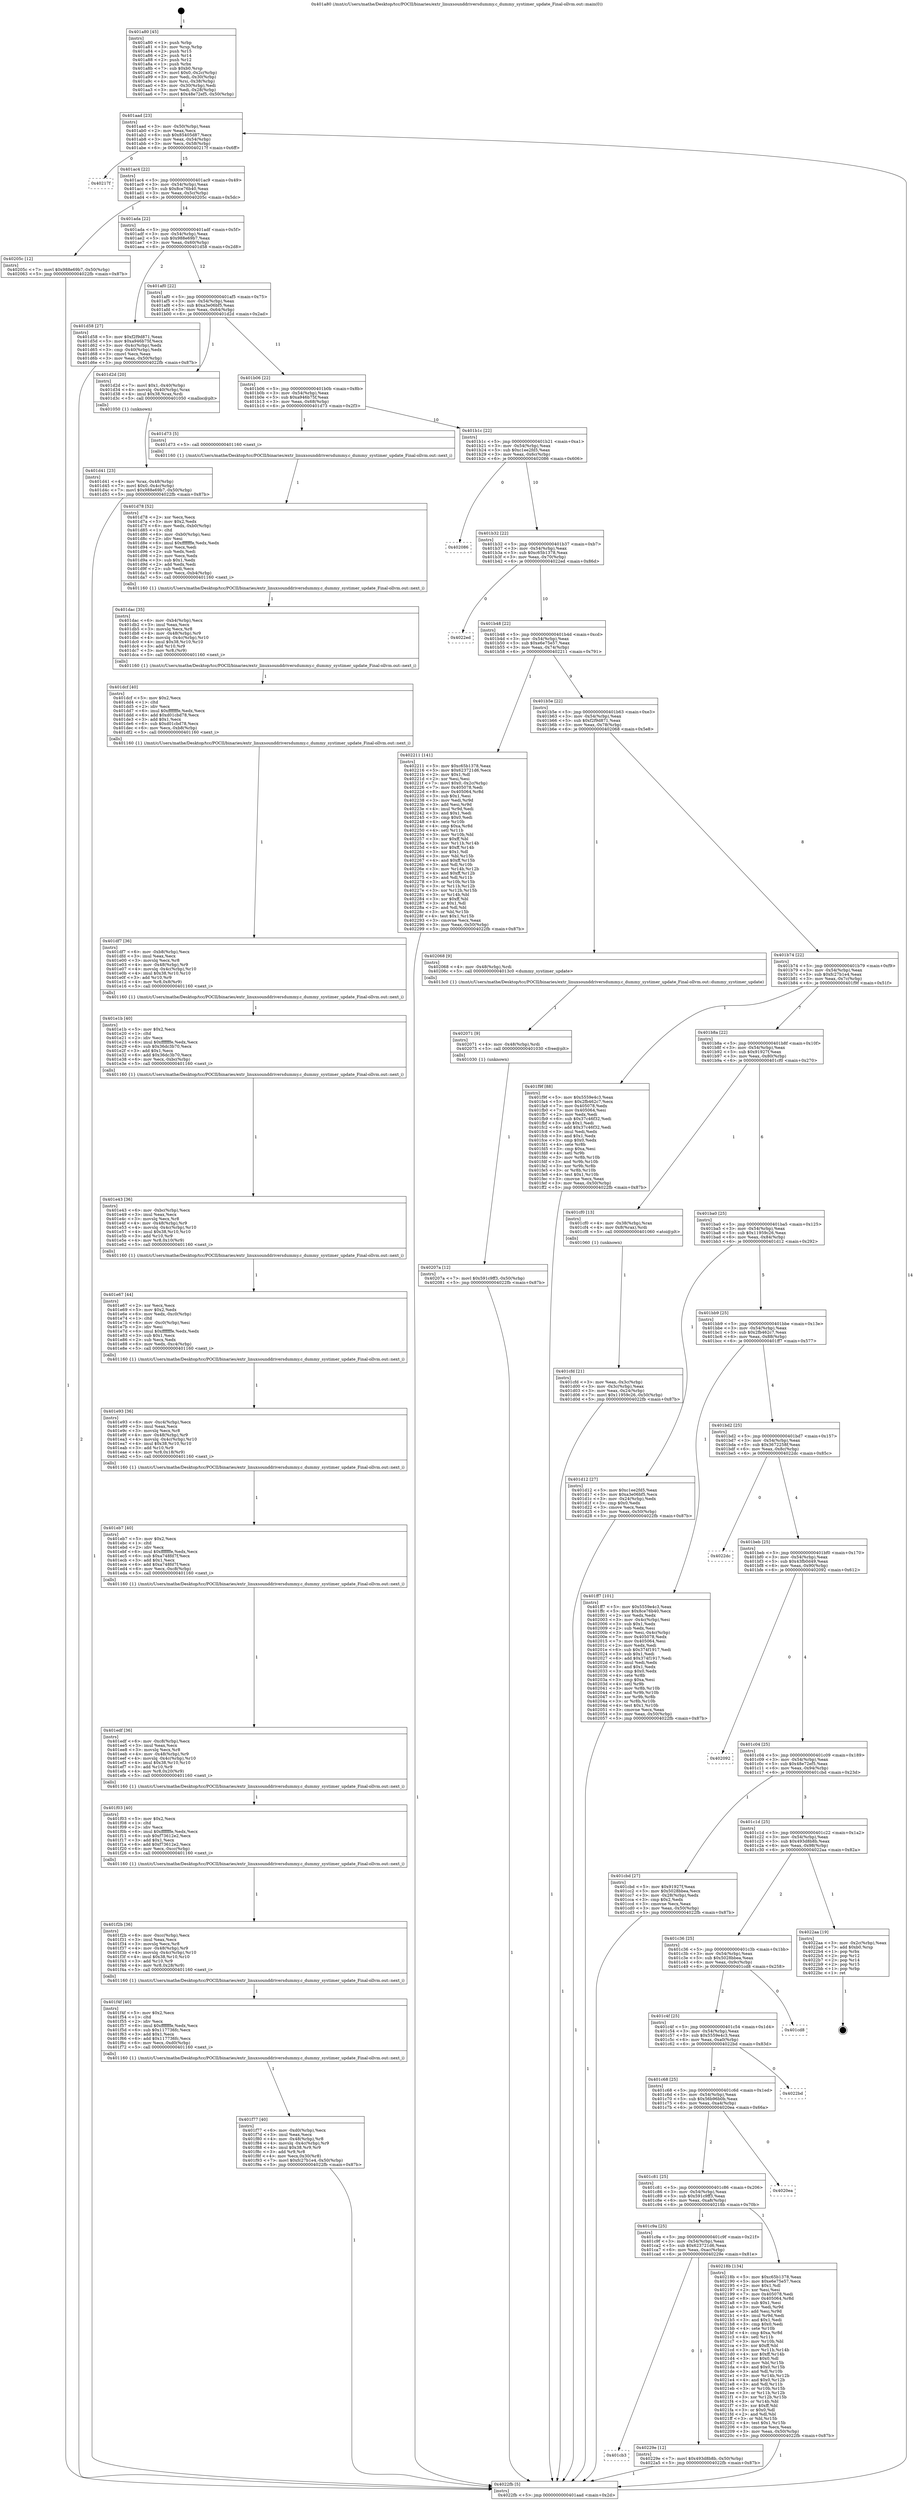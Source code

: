 digraph "0x401a80" {
  label = "0x401a80 (/mnt/c/Users/mathe/Desktop/tcc/POCII/binaries/extr_linuxsounddriversdummy.c_dummy_systimer_update_Final-ollvm.out::main(0))"
  labelloc = "t"
  node[shape=record]

  Entry [label="",width=0.3,height=0.3,shape=circle,fillcolor=black,style=filled]
  "0x401aad" [label="{
     0x401aad [23]\l
     | [instrs]\l
     &nbsp;&nbsp;0x401aad \<+3\>: mov -0x50(%rbp),%eax\l
     &nbsp;&nbsp;0x401ab0 \<+2\>: mov %eax,%ecx\l
     &nbsp;&nbsp;0x401ab2 \<+6\>: sub $0x85405d87,%ecx\l
     &nbsp;&nbsp;0x401ab8 \<+3\>: mov %eax,-0x54(%rbp)\l
     &nbsp;&nbsp;0x401abb \<+3\>: mov %ecx,-0x58(%rbp)\l
     &nbsp;&nbsp;0x401abe \<+6\>: je 000000000040217f \<main+0x6ff\>\l
  }"]
  "0x40217f" [label="{
     0x40217f\l
  }", style=dashed]
  "0x401ac4" [label="{
     0x401ac4 [22]\l
     | [instrs]\l
     &nbsp;&nbsp;0x401ac4 \<+5\>: jmp 0000000000401ac9 \<main+0x49\>\l
     &nbsp;&nbsp;0x401ac9 \<+3\>: mov -0x54(%rbp),%eax\l
     &nbsp;&nbsp;0x401acc \<+5\>: sub $0x8ce76b40,%eax\l
     &nbsp;&nbsp;0x401ad1 \<+3\>: mov %eax,-0x5c(%rbp)\l
     &nbsp;&nbsp;0x401ad4 \<+6\>: je 000000000040205c \<main+0x5dc\>\l
  }"]
  Exit [label="",width=0.3,height=0.3,shape=circle,fillcolor=black,style=filled,peripheries=2]
  "0x40205c" [label="{
     0x40205c [12]\l
     | [instrs]\l
     &nbsp;&nbsp;0x40205c \<+7\>: movl $0x988e69b7,-0x50(%rbp)\l
     &nbsp;&nbsp;0x402063 \<+5\>: jmp 00000000004022fb \<main+0x87b\>\l
  }"]
  "0x401ada" [label="{
     0x401ada [22]\l
     | [instrs]\l
     &nbsp;&nbsp;0x401ada \<+5\>: jmp 0000000000401adf \<main+0x5f\>\l
     &nbsp;&nbsp;0x401adf \<+3\>: mov -0x54(%rbp),%eax\l
     &nbsp;&nbsp;0x401ae2 \<+5\>: sub $0x988e69b7,%eax\l
     &nbsp;&nbsp;0x401ae7 \<+3\>: mov %eax,-0x60(%rbp)\l
     &nbsp;&nbsp;0x401aea \<+6\>: je 0000000000401d58 \<main+0x2d8\>\l
  }"]
  "0x401cb3" [label="{
     0x401cb3\l
  }", style=dashed]
  "0x401d58" [label="{
     0x401d58 [27]\l
     | [instrs]\l
     &nbsp;&nbsp;0x401d58 \<+5\>: mov $0xf2f9d871,%eax\l
     &nbsp;&nbsp;0x401d5d \<+5\>: mov $0xa946b75f,%ecx\l
     &nbsp;&nbsp;0x401d62 \<+3\>: mov -0x4c(%rbp),%edx\l
     &nbsp;&nbsp;0x401d65 \<+3\>: cmp -0x40(%rbp),%edx\l
     &nbsp;&nbsp;0x401d68 \<+3\>: cmovl %ecx,%eax\l
     &nbsp;&nbsp;0x401d6b \<+3\>: mov %eax,-0x50(%rbp)\l
     &nbsp;&nbsp;0x401d6e \<+5\>: jmp 00000000004022fb \<main+0x87b\>\l
  }"]
  "0x401af0" [label="{
     0x401af0 [22]\l
     | [instrs]\l
     &nbsp;&nbsp;0x401af0 \<+5\>: jmp 0000000000401af5 \<main+0x75\>\l
     &nbsp;&nbsp;0x401af5 \<+3\>: mov -0x54(%rbp),%eax\l
     &nbsp;&nbsp;0x401af8 \<+5\>: sub $0xa3e06bf5,%eax\l
     &nbsp;&nbsp;0x401afd \<+3\>: mov %eax,-0x64(%rbp)\l
     &nbsp;&nbsp;0x401b00 \<+6\>: je 0000000000401d2d \<main+0x2ad\>\l
  }"]
  "0x40229e" [label="{
     0x40229e [12]\l
     | [instrs]\l
     &nbsp;&nbsp;0x40229e \<+7\>: movl $0x493d8b8b,-0x50(%rbp)\l
     &nbsp;&nbsp;0x4022a5 \<+5\>: jmp 00000000004022fb \<main+0x87b\>\l
  }"]
  "0x401d2d" [label="{
     0x401d2d [20]\l
     | [instrs]\l
     &nbsp;&nbsp;0x401d2d \<+7\>: movl $0x1,-0x40(%rbp)\l
     &nbsp;&nbsp;0x401d34 \<+4\>: movslq -0x40(%rbp),%rax\l
     &nbsp;&nbsp;0x401d38 \<+4\>: imul $0x38,%rax,%rdi\l
     &nbsp;&nbsp;0x401d3c \<+5\>: call 0000000000401050 \<malloc@plt\>\l
     | [calls]\l
     &nbsp;&nbsp;0x401050 \{1\} (unknown)\l
  }"]
  "0x401b06" [label="{
     0x401b06 [22]\l
     | [instrs]\l
     &nbsp;&nbsp;0x401b06 \<+5\>: jmp 0000000000401b0b \<main+0x8b\>\l
     &nbsp;&nbsp;0x401b0b \<+3\>: mov -0x54(%rbp),%eax\l
     &nbsp;&nbsp;0x401b0e \<+5\>: sub $0xa946b75f,%eax\l
     &nbsp;&nbsp;0x401b13 \<+3\>: mov %eax,-0x68(%rbp)\l
     &nbsp;&nbsp;0x401b16 \<+6\>: je 0000000000401d73 \<main+0x2f3\>\l
  }"]
  "0x401c9a" [label="{
     0x401c9a [25]\l
     | [instrs]\l
     &nbsp;&nbsp;0x401c9a \<+5\>: jmp 0000000000401c9f \<main+0x21f\>\l
     &nbsp;&nbsp;0x401c9f \<+3\>: mov -0x54(%rbp),%eax\l
     &nbsp;&nbsp;0x401ca2 \<+5\>: sub $0x623721d6,%eax\l
     &nbsp;&nbsp;0x401ca7 \<+6\>: mov %eax,-0xac(%rbp)\l
     &nbsp;&nbsp;0x401cad \<+6\>: je 000000000040229e \<main+0x81e\>\l
  }"]
  "0x401d73" [label="{
     0x401d73 [5]\l
     | [instrs]\l
     &nbsp;&nbsp;0x401d73 \<+5\>: call 0000000000401160 \<next_i\>\l
     | [calls]\l
     &nbsp;&nbsp;0x401160 \{1\} (/mnt/c/Users/mathe/Desktop/tcc/POCII/binaries/extr_linuxsounddriversdummy.c_dummy_systimer_update_Final-ollvm.out::next_i)\l
  }"]
  "0x401b1c" [label="{
     0x401b1c [22]\l
     | [instrs]\l
     &nbsp;&nbsp;0x401b1c \<+5\>: jmp 0000000000401b21 \<main+0xa1\>\l
     &nbsp;&nbsp;0x401b21 \<+3\>: mov -0x54(%rbp),%eax\l
     &nbsp;&nbsp;0x401b24 \<+5\>: sub $0xc1ee2fd5,%eax\l
     &nbsp;&nbsp;0x401b29 \<+3\>: mov %eax,-0x6c(%rbp)\l
     &nbsp;&nbsp;0x401b2c \<+6\>: je 0000000000402086 \<main+0x606\>\l
  }"]
  "0x40218b" [label="{
     0x40218b [134]\l
     | [instrs]\l
     &nbsp;&nbsp;0x40218b \<+5\>: mov $0xc65b1378,%eax\l
     &nbsp;&nbsp;0x402190 \<+5\>: mov $0xe6e75e57,%ecx\l
     &nbsp;&nbsp;0x402195 \<+2\>: mov $0x1,%dl\l
     &nbsp;&nbsp;0x402197 \<+2\>: xor %esi,%esi\l
     &nbsp;&nbsp;0x402199 \<+7\>: mov 0x405078,%edi\l
     &nbsp;&nbsp;0x4021a0 \<+8\>: mov 0x405064,%r8d\l
     &nbsp;&nbsp;0x4021a8 \<+3\>: sub $0x1,%esi\l
     &nbsp;&nbsp;0x4021ab \<+3\>: mov %edi,%r9d\l
     &nbsp;&nbsp;0x4021ae \<+3\>: add %esi,%r9d\l
     &nbsp;&nbsp;0x4021b1 \<+4\>: imul %r9d,%edi\l
     &nbsp;&nbsp;0x4021b5 \<+3\>: and $0x1,%edi\l
     &nbsp;&nbsp;0x4021b8 \<+3\>: cmp $0x0,%edi\l
     &nbsp;&nbsp;0x4021bb \<+4\>: sete %r10b\l
     &nbsp;&nbsp;0x4021bf \<+4\>: cmp $0xa,%r8d\l
     &nbsp;&nbsp;0x4021c3 \<+4\>: setl %r11b\l
     &nbsp;&nbsp;0x4021c7 \<+3\>: mov %r10b,%bl\l
     &nbsp;&nbsp;0x4021ca \<+3\>: xor $0xff,%bl\l
     &nbsp;&nbsp;0x4021cd \<+3\>: mov %r11b,%r14b\l
     &nbsp;&nbsp;0x4021d0 \<+4\>: xor $0xff,%r14b\l
     &nbsp;&nbsp;0x4021d4 \<+3\>: xor $0x0,%dl\l
     &nbsp;&nbsp;0x4021d7 \<+3\>: mov %bl,%r15b\l
     &nbsp;&nbsp;0x4021da \<+4\>: and $0x0,%r15b\l
     &nbsp;&nbsp;0x4021de \<+3\>: and %dl,%r10b\l
     &nbsp;&nbsp;0x4021e1 \<+3\>: mov %r14b,%r12b\l
     &nbsp;&nbsp;0x4021e4 \<+4\>: and $0x0,%r12b\l
     &nbsp;&nbsp;0x4021e8 \<+3\>: and %dl,%r11b\l
     &nbsp;&nbsp;0x4021eb \<+3\>: or %r10b,%r15b\l
     &nbsp;&nbsp;0x4021ee \<+3\>: or %r11b,%r12b\l
     &nbsp;&nbsp;0x4021f1 \<+3\>: xor %r12b,%r15b\l
     &nbsp;&nbsp;0x4021f4 \<+3\>: or %r14b,%bl\l
     &nbsp;&nbsp;0x4021f7 \<+3\>: xor $0xff,%bl\l
     &nbsp;&nbsp;0x4021fa \<+3\>: or $0x0,%dl\l
     &nbsp;&nbsp;0x4021fd \<+2\>: and %dl,%bl\l
     &nbsp;&nbsp;0x4021ff \<+3\>: or %bl,%r15b\l
     &nbsp;&nbsp;0x402202 \<+4\>: test $0x1,%r15b\l
     &nbsp;&nbsp;0x402206 \<+3\>: cmovne %ecx,%eax\l
     &nbsp;&nbsp;0x402209 \<+3\>: mov %eax,-0x50(%rbp)\l
     &nbsp;&nbsp;0x40220c \<+5\>: jmp 00000000004022fb \<main+0x87b\>\l
  }"]
  "0x402086" [label="{
     0x402086\l
  }", style=dashed]
  "0x401b32" [label="{
     0x401b32 [22]\l
     | [instrs]\l
     &nbsp;&nbsp;0x401b32 \<+5\>: jmp 0000000000401b37 \<main+0xb7\>\l
     &nbsp;&nbsp;0x401b37 \<+3\>: mov -0x54(%rbp),%eax\l
     &nbsp;&nbsp;0x401b3a \<+5\>: sub $0xc65b1378,%eax\l
     &nbsp;&nbsp;0x401b3f \<+3\>: mov %eax,-0x70(%rbp)\l
     &nbsp;&nbsp;0x401b42 \<+6\>: je 00000000004022ed \<main+0x86d\>\l
  }"]
  "0x401c81" [label="{
     0x401c81 [25]\l
     | [instrs]\l
     &nbsp;&nbsp;0x401c81 \<+5\>: jmp 0000000000401c86 \<main+0x206\>\l
     &nbsp;&nbsp;0x401c86 \<+3\>: mov -0x54(%rbp),%eax\l
     &nbsp;&nbsp;0x401c89 \<+5\>: sub $0x591c9ff3,%eax\l
     &nbsp;&nbsp;0x401c8e \<+6\>: mov %eax,-0xa8(%rbp)\l
     &nbsp;&nbsp;0x401c94 \<+6\>: je 000000000040218b \<main+0x70b\>\l
  }"]
  "0x4022ed" [label="{
     0x4022ed\l
  }", style=dashed]
  "0x401b48" [label="{
     0x401b48 [22]\l
     | [instrs]\l
     &nbsp;&nbsp;0x401b48 \<+5\>: jmp 0000000000401b4d \<main+0xcd\>\l
     &nbsp;&nbsp;0x401b4d \<+3\>: mov -0x54(%rbp),%eax\l
     &nbsp;&nbsp;0x401b50 \<+5\>: sub $0xe6e75e57,%eax\l
     &nbsp;&nbsp;0x401b55 \<+3\>: mov %eax,-0x74(%rbp)\l
     &nbsp;&nbsp;0x401b58 \<+6\>: je 0000000000402211 \<main+0x791\>\l
  }"]
  "0x4020ea" [label="{
     0x4020ea\l
  }", style=dashed]
  "0x402211" [label="{
     0x402211 [141]\l
     | [instrs]\l
     &nbsp;&nbsp;0x402211 \<+5\>: mov $0xc65b1378,%eax\l
     &nbsp;&nbsp;0x402216 \<+5\>: mov $0x623721d6,%ecx\l
     &nbsp;&nbsp;0x40221b \<+2\>: mov $0x1,%dl\l
     &nbsp;&nbsp;0x40221d \<+2\>: xor %esi,%esi\l
     &nbsp;&nbsp;0x40221f \<+7\>: movl $0x0,-0x2c(%rbp)\l
     &nbsp;&nbsp;0x402226 \<+7\>: mov 0x405078,%edi\l
     &nbsp;&nbsp;0x40222d \<+8\>: mov 0x405064,%r8d\l
     &nbsp;&nbsp;0x402235 \<+3\>: sub $0x1,%esi\l
     &nbsp;&nbsp;0x402238 \<+3\>: mov %edi,%r9d\l
     &nbsp;&nbsp;0x40223b \<+3\>: add %esi,%r9d\l
     &nbsp;&nbsp;0x40223e \<+4\>: imul %r9d,%edi\l
     &nbsp;&nbsp;0x402242 \<+3\>: and $0x1,%edi\l
     &nbsp;&nbsp;0x402245 \<+3\>: cmp $0x0,%edi\l
     &nbsp;&nbsp;0x402248 \<+4\>: sete %r10b\l
     &nbsp;&nbsp;0x40224c \<+4\>: cmp $0xa,%r8d\l
     &nbsp;&nbsp;0x402250 \<+4\>: setl %r11b\l
     &nbsp;&nbsp;0x402254 \<+3\>: mov %r10b,%bl\l
     &nbsp;&nbsp;0x402257 \<+3\>: xor $0xff,%bl\l
     &nbsp;&nbsp;0x40225a \<+3\>: mov %r11b,%r14b\l
     &nbsp;&nbsp;0x40225d \<+4\>: xor $0xff,%r14b\l
     &nbsp;&nbsp;0x402261 \<+3\>: xor $0x1,%dl\l
     &nbsp;&nbsp;0x402264 \<+3\>: mov %bl,%r15b\l
     &nbsp;&nbsp;0x402267 \<+4\>: and $0xff,%r15b\l
     &nbsp;&nbsp;0x40226b \<+3\>: and %dl,%r10b\l
     &nbsp;&nbsp;0x40226e \<+3\>: mov %r14b,%r12b\l
     &nbsp;&nbsp;0x402271 \<+4\>: and $0xff,%r12b\l
     &nbsp;&nbsp;0x402275 \<+3\>: and %dl,%r11b\l
     &nbsp;&nbsp;0x402278 \<+3\>: or %r10b,%r15b\l
     &nbsp;&nbsp;0x40227b \<+3\>: or %r11b,%r12b\l
     &nbsp;&nbsp;0x40227e \<+3\>: xor %r12b,%r15b\l
     &nbsp;&nbsp;0x402281 \<+3\>: or %r14b,%bl\l
     &nbsp;&nbsp;0x402284 \<+3\>: xor $0xff,%bl\l
     &nbsp;&nbsp;0x402287 \<+3\>: or $0x1,%dl\l
     &nbsp;&nbsp;0x40228a \<+2\>: and %dl,%bl\l
     &nbsp;&nbsp;0x40228c \<+3\>: or %bl,%r15b\l
     &nbsp;&nbsp;0x40228f \<+4\>: test $0x1,%r15b\l
     &nbsp;&nbsp;0x402293 \<+3\>: cmovne %ecx,%eax\l
     &nbsp;&nbsp;0x402296 \<+3\>: mov %eax,-0x50(%rbp)\l
     &nbsp;&nbsp;0x402299 \<+5\>: jmp 00000000004022fb \<main+0x87b\>\l
  }"]
  "0x401b5e" [label="{
     0x401b5e [22]\l
     | [instrs]\l
     &nbsp;&nbsp;0x401b5e \<+5\>: jmp 0000000000401b63 \<main+0xe3\>\l
     &nbsp;&nbsp;0x401b63 \<+3\>: mov -0x54(%rbp),%eax\l
     &nbsp;&nbsp;0x401b66 \<+5\>: sub $0xf2f9d871,%eax\l
     &nbsp;&nbsp;0x401b6b \<+3\>: mov %eax,-0x78(%rbp)\l
     &nbsp;&nbsp;0x401b6e \<+6\>: je 0000000000402068 \<main+0x5e8\>\l
  }"]
  "0x401c68" [label="{
     0x401c68 [25]\l
     | [instrs]\l
     &nbsp;&nbsp;0x401c68 \<+5\>: jmp 0000000000401c6d \<main+0x1ed\>\l
     &nbsp;&nbsp;0x401c6d \<+3\>: mov -0x54(%rbp),%eax\l
     &nbsp;&nbsp;0x401c70 \<+5\>: sub $0x56b96b0b,%eax\l
     &nbsp;&nbsp;0x401c75 \<+6\>: mov %eax,-0xa4(%rbp)\l
     &nbsp;&nbsp;0x401c7b \<+6\>: je 00000000004020ea \<main+0x66a\>\l
  }"]
  "0x402068" [label="{
     0x402068 [9]\l
     | [instrs]\l
     &nbsp;&nbsp;0x402068 \<+4\>: mov -0x48(%rbp),%rdi\l
     &nbsp;&nbsp;0x40206c \<+5\>: call 00000000004013c0 \<dummy_systimer_update\>\l
     | [calls]\l
     &nbsp;&nbsp;0x4013c0 \{1\} (/mnt/c/Users/mathe/Desktop/tcc/POCII/binaries/extr_linuxsounddriversdummy.c_dummy_systimer_update_Final-ollvm.out::dummy_systimer_update)\l
  }"]
  "0x401b74" [label="{
     0x401b74 [22]\l
     | [instrs]\l
     &nbsp;&nbsp;0x401b74 \<+5\>: jmp 0000000000401b79 \<main+0xf9\>\l
     &nbsp;&nbsp;0x401b79 \<+3\>: mov -0x54(%rbp),%eax\l
     &nbsp;&nbsp;0x401b7c \<+5\>: sub $0xfc27b1e4,%eax\l
     &nbsp;&nbsp;0x401b81 \<+3\>: mov %eax,-0x7c(%rbp)\l
     &nbsp;&nbsp;0x401b84 \<+6\>: je 0000000000401f9f \<main+0x51f\>\l
  }"]
  "0x4022bd" [label="{
     0x4022bd\l
  }", style=dashed]
  "0x401f9f" [label="{
     0x401f9f [88]\l
     | [instrs]\l
     &nbsp;&nbsp;0x401f9f \<+5\>: mov $0x5559e4c3,%eax\l
     &nbsp;&nbsp;0x401fa4 \<+5\>: mov $0x2fb462c7,%ecx\l
     &nbsp;&nbsp;0x401fa9 \<+7\>: mov 0x405078,%edx\l
     &nbsp;&nbsp;0x401fb0 \<+7\>: mov 0x405064,%esi\l
     &nbsp;&nbsp;0x401fb7 \<+2\>: mov %edx,%edi\l
     &nbsp;&nbsp;0x401fb9 \<+6\>: sub $0x37c46f32,%edi\l
     &nbsp;&nbsp;0x401fbf \<+3\>: sub $0x1,%edi\l
     &nbsp;&nbsp;0x401fc2 \<+6\>: add $0x37c46f32,%edi\l
     &nbsp;&nbsp;0x401fc8 \<+3\>: imul %edi,%edx\l
     &nbsp;&nbsp;0x401fcb \<+3\>: and $0x1,%edx\l
     &nbsp;&nbsp;0x401fce \<+3\>: cmp $0x0,%edx\l
     &nbsp;&nbsp;0x401fd1 \<+4\>: sete %r8b\l
     &nbsp;&nbsp;0x401fd5 \<+3\>: cmp $0xa,%esi\l
     &nbsp;&nbsp;0x401fd8 \<+4\>: setl %r9b\l
     &nbsp;&nbsp;0x401fdc \<+3\>: mov %r8b,%r10b\l
     &nbsp;&nbsp;0x401fdf \<+3\>: and %r9b,%r10b\l
     &nbsp;&nbsp;0x401fe2 \<+3\>: xor %r9b,%r8b\l
     &nbsp;&nbsp;0x401fe5 \<+3\>: or %r8b,%r10b\l
     &nbsp;&nbsp;0x401fe8 \<+4\>: test $0x1,%r10b\l
     &nbsp;&nbsp;0x401fec \<+3\>: cmovne %ecx,%eax\l
     &nbsp;&nbsp;0x401fef \<+3\>: mov %eax,-0x50(%rbp)\l
     &nbsp;&nbsp;0x401ff2 \<+5\>: jmp 00000000004022fb \<main+0x87b\>\l
  }"]
  "0x401b8a" [label="{
     0x401b8a [22]\l
     | [instrs]\l
     &nbsp;&nbsp;0x401b8a \<+5\>: jmp 0000000000401b8f \<main+0x10f\>\l
     &nbsp;&nbsp;0x401b8f \<+3\>: mov -0x54(%rbp),%eax\l
     &nbsp;&nbsp;0x401b92 \<+5\>: sub $0x91927f,%eax\l
     &nbsp;&nbsp;0x401b97 \<+3\>: mov %eax,-0x80(%rbp)\l
     &nbsp;&nbsp;0x401b9a \<+6\>: je 0000000000401cf0 \<main+0x270\>\l
  }"]
  "0x401c4f" [label="{
     0x401c4f [25]\l
     | [instrs]\l
     &nbsp;&nbsp;0x401c4f \<+5\>: jmp 0000000000401c54 \<main+0x1d4\>\l
     &nbsp;&nbsp;0x401c54 \<+3\>: mov -0x54(%rbp),%eax\l
     &nbsp;&nbsp;0x401c57 \<+5\>: sub $0x5559e4c3,%eax\l
     &nbsp;&nbsp;0x401c5c \<+6\>: mov %eax,-0xa0(%rbp)\l
     &nbsp;&nbsp;0x401c62 \<+6\>: je 00000000004022bd \<main+0x83d\>\l
  }"]
  "0x401cf0" [label="{
     0x401cf0 [13]\l
     | [instrs]\l
     &nbsp;&nbsp;0x401cf0 \<+4\>: mov -0x38(%rbp),%rax\l
     &nbsp;&nbsp;0x401cf4 \<+4\>: mov 0x8(%rax),%rdi\l
     &nbsp;&nbsp;0x401cf8 \<+5\>: call 0000000000401060 \<atoi@plt\>\l
     | [calls]\l
     &nbsp;&nbsp;0x401060 \{1\} (unknown)\l
  }"]
  "0x401ba0" [label="{
     0x401ba0 [25]\l
     | [instrs]\l
     &nbsp;&nbsp;0x401ba0 \<+5\>: jmp 0000000000401ba5 \<main+0x125\>\l
     &nbsp;&nbsp;0x401ba5 \<+3\>: mov -0x54(%rbp),%eax\l
     &nbsp;&nbsp;0x401ba8 \<+5\>: sub $0x11959c26,%eax\l
     &nbsp;&nbsp;0x401bad \<+6\>: mov %eax,-0x84(%rbp)\l
     &nbsp;&nbsp;0x401bb3 \<+6\>: je 0000000000401d12 \<main+0x292\>\l
  }"]
  "0x401cd8" [label="{
     0x401cd8\l
  }", style=dashed]
  "0x401d12" [label="{
     0x401d12 [27]\l
     | [instrs]\l
     &nbsp;&nbsp;0x401d12 \<+5\>: mov $0xc1ee2fd5,%eax\l
     &nbsp;&nbsp;0x401d17 \<+5\>: mov $0xa3e06bf5,%ecx\l
     &nbsp;&nbsp;0x401d1c \<+3\>: mov -0x24(%rbp),%edx\l
     &nbsp;&nbsp;0x401d1f \<+3\>: cmp $0x0,%edx\l
     &nbsp;&nbsp;0x401d22 \<+3\>: cmove %ecx,%eax\l
     &nbsp;&nbsp;0x401d25 \<+3\>: mov %eax,-0x50(%rbp)\l
     &nbsp;&nbsp;0x401d28 \<+5\>: jmp 00000000004022fb \<main+0x87b\>\l
  }"]
  "0x401bb9" [label="{
     0x401bb9 [25]\l
     | [instrs]\l
     &nbsp;&nbsp;0x401bb9 \<+5\>: jmp 0000000000401bbe \<main+0x13e\>\l
     &nbsp;&nbsp;0x401bbe \<+3\>: mov -0x54(%rbp),%eax\l
     &nbsp;&nbsp;0x401bc1 \<+5\>: sub $0x2fb462c7,%eax\l
     &nbsp;&nbsp;0x401bc6 \<+6\>: mov %eax,-0x88(%rbp)\l
     &nbsp;&nbsp;0x401bcc \<+6\>: je 0000000000401ff7 \<main+0x577\>\l
  }"]
  "0x401c36" [label="{
     0x401c36 [25]\l
     | [instrs]\l
     &nbsp;&nbsp;0x401c36 \<+5\>: jmp 0000000000401c3b \<main+0x1bb\>\l
     &nbsp;&nbsp;0x401c3b \<+3\>: mov -0x54(%rbp),%eax\l
     &nbsp;&nbsp;0x401c3e \<+5\>: sub $0x5028bbea,%eax\l
     &nbsp;&nbsp;0x401c43 \<+6\>: mov %eax,-0x9c(%rbp)\l
     &nbsp;&nbsp;0x401c49 \<+6\>: je 0000000000401cd8 \<main+0x258\>\l
  }"]
  "0x401ff7" [label="{
     0x401ff7 [101]\l
     | [instrs]\l
     &nbsp;&nbsp;0x401ff7 \<+5\>: mov $0x5559e4c3,%eax\l
     &nbsp;&nbsp;0x401ffc \<+5\>: mov $0x8ce76b40,%ecx\l
     &nbsp;&nbsp;0x402001 \<+2\>: xor %edx,%edx\l
     &nbsp;&nbsp;0x402003 \<+3\>: mov -0x4c(%rbp),%esi\l
     &nbsp;&nbsp;0x402006 \<+3\>: sub $0x1,%edx\l
     &nbsp;&nbsp;0x402009 \<+2\>: sub %edx,%esi\l
     &nbsp;&nbsp;0x40200b \<+3\>: mov %esi,-0x4c(%rbp)\l
     &nbsp;&nbsp;0x40200e \<+7\>: mov 0x405078,%edx\l
     &nbsp;&nbsp;0x402015 \<+7\>: mov 0x405064,%esi\l
     &nbsp;&nbsp;0x40201c \<+2\>: mov %edx,%edi\l
     &nbsp;&nbsp;0x40201e \<+6\>: sub $0x374f1917,%edi\l
     &nbsp;&nbsp;0x402024 \<+3\>: sub $0x1,%edi\l
     &nbsp;&nbsp;0x402027 \<+6\>: add $0x374f1917,%edi\l
     &nbsp;&nbsp;0x40202d \<+3\>: imul %edi,%edx\l
     &nbsp;&nbsp;0x402030 \<+3\>: and $0x1,%edx\l
     &nbsp;&nbsp;0x402033 \<+3\>: cmp $0x0,%edx\l
     &nbsp;&nbsp;0x402036 \<+4\>: sete %r8b\l
     &nbsp;&nbsp;0x40203a \<+3\>: cmp $0xa,%esi\l
     &nbsp;&nbsp;0x40203d \<+4\>: setl %r9b\l
     &nbsp;&nbsp;0x402041 \<+3\>: mov %r8b,%r10b\l
     &nbsp;&nbsp;0x402044 \<+3\>: and %r9b,%r10b\l
     &nbsp;&nbsp;0x402047 \<+3\>: xor %r9b,%r8b\l
     &nbsp;&nbsp;0x40204a \<+3\>: or %r8b,%r10b\l
     &nbsp;&nbsp;0x40204d \<+4\>: test $0x1,%r10b\l
     &nbsp;&nbsp;0x402051 \<+3\>: cmovne %ecx,%eax\l
     &nbsp;&nbsp;0x402054 \<+3\>: mov %eax,-0x50(%rbp)\l
     &nbsp;&nbsp;0x402057 \<+5\>: jmp 00000000004022fb \<main+0x87b\>\l
  }"]
  "0x401bd2" [label="{
     0x401bd2 [25]\l
     | [instrs]\l
     &nbsp;&nbsp;0x401bd2 \<+5\>: jmp 0000000000401bd7 \<main+0x157\>\l
     &nbsp;&nbsp;0x401bd7 \<+3\>: mov -0x54(%rbp),%eax\l
     &nbsp;&nbsp;0x401bda \<+5\>: sub $0x3672258f,%eax\l
     &nbsp;&nbsp;0x401bdf \<+6\>: mov %eax,-0x8c(%rbp)\l
     &nbsp;&nbsp;0x401be5 \<+6\>: je 00000000004022dc \<main+0x85c\>\l
  }"]
  "0x4022aa" [label="{
     0x4022aa [19]\l
     | [instrs]\l
     &nbsp;&nbsp;0x4022aa \<+3\>: mov -0x2c(%rbp),%eax\l
     &nbsp;&nbsp;0x4022ad \<+7\>: add $0xb0,%rsp\l
     &nbsp;&nbsp;0x4022b4 \<+1\>: pop %rbx\l
     &nbsp;&nbsp;0x4022b5 \<+2\>: pop %r12\l
     &nbsp;&nbsp;0x4022b7 \<+2\>: pop %r14\l
     &nbsp;&nbsp;0x4022b9 \<+2\>: pop %r15\l
     &nbsp;&nbsp;0x4022bb \<+1\>: pop %rbp\l
     &nbsp;&nbsp;0x4022bc \<+1\>: ret\l
  }"]
  "0x4022dc" [label="{
     0x4022dc\l
  }", style=dashed]
  "0x401beb" [label="{
     0x401beb [25]\l
     | [instrs]\l
     &nbsp;&nbsp;0x401beb \<+5\>: jmp 0000000000401bf0 \<main+0x170\>\l
     &nbsp;&nbsp;0x401bf0 \<+3\>: mov -0x54(%rbp),%eax\l
     &nbsp;&nbsp;0x401bf3 \<+5\>: sub $0x43fb0d49,%eax\l
     &nbsp;&nbsp;0x401bf8 \<+6\>: mov %eax,-0x90(%rbp)\l
     &nbsp;&nbsp;0x401bfe \<+6\>: je 0000000000402092 \<main+0x612\>\l
  }"]
  "0x40207a" [label="{
     0x40207a [12]\l
     | [instrs]\l
     &nbsp;&nbsp;0x40207a \<+7\>: movl $0x591c9ff3,-0x50(%rbp)\l
     &nbsp;&nbsp;0x402081 \<+5\>: jmp 00000000004022fb \<main+0x87b\>\l
  }"]
  "0x402092" [label="{
     0x402092\l
  }", style=dashed]
  "0x401c04" [label="{
     0x401c04 [25]\l
     | [instrs]\l
     &nbsp;&nbsp;0x401c04 \<+5\>: jmp 0000000000401c09 \<main+0x189\>\l
     &nbsp;&nbsp;0x401c09 \<+3\>: mov -0x54(%rbp),%eax\l
     &nbsp;&nbsp;0x401c0c \<+5\>: sub $0x48e72ef5,%eax\l
     &nbsp;&nbsp;0x401c11 \<+6\>: mov %eax,-0x94(%rbp)\l
     &nbsp;&nbsp;0x401c17 \<+6\>: je 0000000000401cbd \<main+0x23d\>\l
  }"]
  "0x402071" [label="{
     0x402071 [9]\l
     | [instrs]\l
     &nbsp;&nbsp;0x402071 \<+4\>: mov -0x48(%rbp),%rdi\l
     &nbsp;&nbsp;0x402075 \<+5\>: call 0000000000401030 \<free@plt\>\l
     | [calls]\l
     &nbsp;&nbsp;0x401030 \{1\} (unknown)\l
  }"]
  "0x401cbd" [label="{
     0x401cbd [27]\l
     | [instrs]\l
     &nbsp;&nbsp;0x401cbd \<+5\>: mov $0x91927f,%eax\l
     &nbsp;&nbsp;0x401cc2 \<+5\>: mov $0x5028bbea,%ecx\l
     &nbsp;&nbsp;0x401cc7 \<+3\>: mov -0x28(%rbp),%edx\l
     &nbsp;&nbsp;0x401cca \<+3\>: cmp $0x2,%edx\l
     &nbsp;&nbsp;0x401ccd \<+3\>: cmovne %ecx,%eax\l
     &nbsp;&nbsp;0x401cd0 \<+3\>: mov %eax,-0x50(%rbp)\l
     &nbsp;&nbsp;0x401cd3 \<+5\>: jmp 00000000004022fb \<main+0x87b\>\l
  }"]
  "0x401c1d" [label="{
     0x401c1d [25]\l
     | [instrs]\l
     &nbsp;&nbsp;0x401c1d \<+5\>: jmp 0000000000401c22 \<main+0x1a2\>\l
     &nbsp;&nbsp;0x401c22 \<+3\>: mov -0x54(%rbp),%eax\l
     &nbsp;&nbsp;0x401c25 \<+5\>: sub $0x493d8b8b,%eax\l
     &nbsp;&nbsp;0x401c2a \<+6\>: mov %eax,-0x98(%rbp)\l
     &nbsp;&nbsp;0x401c30 \<+6\>: je 00000000004022aa \<main+0x82a\>\l
  }"]
  "0x4022fb" [label="{
     0x4022fb [5]\l
     | [instrs]\l
     &nbsp;&nbsp;0x4022fb \<+5\>: jmp 0000000000401aad \<main+0x2d\>\l
  }"]
  "0x401a80" [label="{
     0x401a80 [45]\l
     | [instrs]\l
     &nbsp;&nbsp;0x401a80 \<+1\>: push %rbp\l
     &nbsp;&nbsp;0x401a81 \<+3\>: mov %rsp,%rbp\l
     &nbsp;&nbsp;0x401a84 \<+2\>: push %r15\l
     &nbsp;&nbsp;0x401a86 \<+2\>: push %r14\l
     &nbsp;&nbsp;0x401a88 \<+2\>: push %r12\l
     &nbsp;&nbsp;0x401a8a \<+1\>: push %rbx\l
     &nbsp;&nbsp;0x401a8b \<+7\>: sub $0xb0,%rsp\l
     &nbsp;&nbsp;0x401a92 \<+7\>: movl $0x0,-0x2c(%rbp)\l
     &nbsp;&nbsp;0x401a99 \<+3\>: mov %edi,-0x30(%rbp)\l
     &nbsp;&nbsp;0x401a9c \<+4\>: mov %rsi,-0x38(%rbp)\l
     &nbsp;&nbsp;0x401aa0 \<+3\>: mov -0x30(%rbp),%edi\l
     &nbsp;&nbsp;0x401aa3 \<+3\>: mov %edi,-0x28(%rbp)\l
     &nbsp;&nbsp;0x401aa6 \<+7\>: movl $0x48e72ef5,-0x50(%rbp)\l
  }"]
  "0x401cfd" [label="{
     0x401cfd [21]\l
     | [instrs]\l
     &nbsp;&nbsp;0x401cfd \<+3\>: mov %eax,-0x3c(%rbp)\l
     &nbsp;&nbsp;0x401d00 \<+3\>: mov -0x3c(%rbp),%eax\l
     &nbsp;&nbsp;0x401d03 \<+3\>: mov %eax,-0x24(%rbp)\l
     &nbsp;&nbsp;0x401d06 \<+7\>: movl $0x11959c26,-0x50(%rbp)\l
     &nbsp;&nbsp;0x401d0d \<+5\>: jmp 00000000004022fb \<main+0x87b\>\l
  }"]
  "0x401d41" [label="{
     0x401d41 [23]\l
     | [instrs]\l
     &nbsp;&nbsp;0x401d41 \<+4\>: mov %rax,-0x48(%rbp)\l
     &nbsp;&nbsp;0x401d45 \<+7\>: movl $0x0,-0x4c(%rbp)\l
     &nbsp;&nbsp;0x401d4c \<+7\>: movl $0x988e69b7,-0x50(%rbp)\l
     &nbsp;&nbsp;0x401d53 \<+5\>: jmp 00000000004022fb \<main+0x87b\>\l
  }"]
  "0x401d78" [label="{
     0x401d78 [52]\l
     | [instrs]\l
     &nbsp;&nbsp;0x401d78 \<+2\>: xor %ecx,%ecx\l
     &nbsp;&nbsp;0x401d7a \<+5\>: mov $0x2,%edx\l
     &nbsp;&nbsp;0x401d7f \<+6\>: mov %edx,-0xb0(%rbp)\l
     &nbsp;&nbsp;0x401d85 \<+1\>: cltd\l
     &nbsp;&nbsp;0x401d86 \<+6\>: mov -0xb0(%rbp),%esi\l
     &nbsp;&nbsp;0x401d8c \<+2\>: idiv %esi\l
     &nbsp;&nbsp;0x401d8e \<+6\>: imul $0xfffffffe,%edx,%edx\l
     &nbsp;&nbsp;0x401d94 \<+2\>: mov %ecx,%edi\l
     &nbsp;&nbsp;0x401d96 \<+2\>: sub %edx,%edi\l
     &nbsp;&nbsp;0x401d98 \<+2\>: mov %ecx,%edx\l
     &nbsp;&nbsp;0x401d9a \<+3\>: sub $0x1,%edx\l
     &nbsp;&nbsp;0x401d9d \<+2\>: add %edx,%edi\l
     &nbsp;&nbsp;0x401d9f \<+2\>: sub %edi,%ecx\l
     &nbsp;&nbsp;0x401da1 \<+6\>: mov %ecx,-0xb4(%rbp)\l
     &nbsp;&nbsp;0x401da7 \<+5\>: call 0000000000401160 \<next_i\>\l
     | [calls]\l
     &nbsp;&nbsp;0x401160 \{1\} (/mnt/c/Users/mathe/Desktop/tcc/POCII/binaries/extr_linuxsounddriversdummy.c_dummy_systimer_update_Final-ollvm.out::next_i)\l
  }"]
  "0x401dac" [label="{
     0x401dac [35]\l
     | [instrs]\l
     &nbsp;&nbsp;0x401dac \<+6\>: mov -0xb4(%rbp),%ecx\l
     &nbsp;&nbsp;0x401db2 \<+3\>: imul %eax,%ecx\l
     &nbsp;&nbsp;0x401db5 \<+3\>: movslq %ecx,%r8\l
     &nbsp;&nbsp;0x401db8 \<+4\>: mov -0x48(%rbp),%r9\l
     &nbsp;&nbsp;0x401dbc \<+4\>: movslq -0x4c(%rbp),%r10\l
     &nbsp;&nbsp;0x401dc0 \<+4\>: imul $0x38,%r10,%r10\l
     &nbsp;&nbsp;0x401dc4 \<+3\>: add %r10,%r9\l
     &nbsp;&nbsp;0x401dc7 \<+3\>: mov %r8,(%r9)\l
     &nbsp;&nbsp;0x401dca \<+5\>: call 0000000000401160 \<next_i\>\l
     | [calls]\l
     &nbsp;&nbsp;0x401160 \{1\} (/mnt/c/Users/mathe/Desktop/tcc/POCII/binaries/extr_linuxsounddriversdummy.c_dummy_systimer_update_Final-ollvm.out::next_i)\l
  }"]
  "0x401dcf" [label="{
     0x401dcf [40]\l
     | [instrs]\l
     &nbsp;&nbsp;0x401dcf \<+5\>: mov $0x2,%ecx\l
     &nbsp;&nbsp;0x401dd4 \<+1\>: cltd\l
     &nbsp;&nbsp;0x401dd5 \<+2\>: idiv %ecx\l
     &nbsp;&nbsp;0x401dd7 \<+6\>: imul $0xfffffffe,%edx,%ecx\l
     &nbsp;&nbsp;0x401ddd \<+6\>: add $0xd01cbd78,%ecx\l
     &nbsp;&nbsp;0x401de3 \<+3\>: add $0x1,%ecx\l
     &nbsp;&nbsp;0x401de6 \<+6\>: sub $0xd01cbd78,%ecx\l
     &nbsp;&nbsp;0x401dec \<+6\>: mov %ecx,-0xb8(%rbp)\l
     &nbsp;&nbsp;0x401df2 \<+5\>: call 0000000000401160 \<next_i\>\l
     | [calls]\l
     &nbsp;&nbsp;0x401160 \{1\} (/mnt/c/Users/mathe/Desktop/tcc/POCII/binaries/extr_linuxsounddriversdummy.c_dummy_systimer_update_Final-ollvm.out::next_i)\l
  }"]
  "0x401df7" [label="{
     0x401df7 [36]\l
     | [instrs]\l
     &nbsp;&nbsp;0x401df7 \<+6\>: mov -0xb8(%rbp),%ecx\l
     &nbsp;&nbsp;0x401dfd \<+3\>: imul %eax,%ecx\l
     &nbsp;&nbsp;0x401e00 \<+3\>: movslq %ecx,%r8\l
     &nbsp;&nbsp;0x401e03 \<+4\>: mov -0x48(%rbp),%r9\l
     &nbsp;&nbsp;0x401e07 \<+4\>: movslq -0x4c(%rbp),%r10\l
     &nbsp;&nbsp;0x401e0b \<+4\>: imul $0x38,%r10,%r10\l
     &nbsp;&nbsp;0x401e0f \<+3\>: add %r10,%r9\l
     &nbsp;&nbsp;0x401e12 \<+4\>: mov %r8,0x8(%r9)\l
     &nbsp;&nbsp;0x401e16 \<+5\>: call 0000000000401160 \<next_i\>\l
     | [calls]\l
     &nbsp;&nbsp;0x401160 \{1\} (/mnt/c/Users/mathe/Desktop/tcc/POCII/binaries/extr_linuxsounddriversdummy.c_dummy_systimer_update_Final-ollvm.out::next_i)\l
  }"]
  "0x401e1b" [label="{
     0x401e1b [40]\l
     | [instrs]\l
     &nbsp;&nbsp;0x401e1b \<+5\>: mov $0x2,%ecx\l
     &nbsp;&nbsp;0x401e20 \<+1\>: cltd\l
     &nbsp;&nbsp;0x401e21 \<+2\>: idiv %ecx\l
     &nbsp;&nbsp;0x401e23 \<+6\>: imul $0xfffffffe,%edx,%ecx\l
     &nbsp;&nbsp;0x401e29 \<+6\>: sub $0x36dc3b70,%ecx\l
     &nbsp;&nbsp;0x401e2f \<+3\>: add $0x1,%ecx\l
     &nbsp;&nbsp;0x401e32 \<+6\>: add $0x36dc3b70,%ecx\l
     &nbsp;&nbsp;0x401e38 \<+6\>: mov %ecx,-0xbc(%rbp)\l
     &nbsp;&nbsp;0x401e3e \<+5\>: call 0000000000401160 \<next_i\>\l
     | [calls]\l
     &nbsp;&nbsp;0x401160 \{1\} (/mnt/c/Users/mathe/Desktop/tcc/POCII/binaries/extr_linuxsounddriversdummy.c_dummy_systimer_update_Final-ollvm.out::next_i)\l
  }"]
  "0x401e43" [label="{
     0x401e43 [36]\l
     | [instrs]\l
     &nbsp;&nbsp;0x401e43 \<+6\>: mov -0xbc(%rbp),%ecx\l
     &nbsp;&nbsp;0x401e49 \<+3\>: imul %eax,%ecx\l
     &nbsp;&nbsp;0x401e4c \<+3\>: movslq %ecx,%r8\l
     &nbsp;&nbsp;0x401e4f \<+4\>: mov -0x48(%rbp),%r9\l
     &nbsp;&nbsp;0x401e53 \<+4\>: movslq -0x4c(%rbp),%r10\l
     &nbsp;&nbsp;0x401e57 \<+4\>: imul $0x38,%r10,%r10\l
     &nbsp;&nbsp;0x401e5b \<+3\>: add %r10,%r9\l
     &nbsp;&nbsp;0x401e5e \<+4\>: mov %r8,0x10(%r9)\l
     &nbsp;&nbsp;0x401e62 \<+5\>: call 0000000000401160 \<next_i\>\l
     | [calls]\l
     &nbsp;&nbsp;0x401160 \{1\} (/mnt/c/Users/mathe/Desktop/tcc/POCII/binaries/extr_linuxsounddriversdummy.c_dummy_systimer_update_Final-ollvm.out::next_i)\l
  }"]
  "0x401e67" [label="{
     0x401e67 [44]\l
     | [instrs]\l
     &nbsp;&nbsp;0x401e67 \<+2\>: xor %ecx,%ecx\l
     &nbsp;&nbsp;0x401e69 \<+5\>: mov $0x2,%edx\l
     &nbsp;&nbsp;0x401e6e \<+6\>: mov %edx,-0xc0(%rbp)\l
     &nbsp;&nbsp;0x401e74 \<+1\>: cltd\l
     &nbsp;&nbsp;0x401e75 \<+6\>: mov -0xc0(%rbp),%esi\l
     &nbsp;&nbsp;0x401e7b \<+2\>: idiv %esi\l
     &nbsp;&nbsp;0x401e7d \<+6\>: imul $0xfffffffe,%edx,%edx\l
     &nbsp;&nbsp;0x401e83 \<+3\>: sub $0x1,%ecx\l
     &nbsp;&nbsp;0x401e86 \<+2\>: sub %ecx,%edx\l
     &nbsp;&nbsp;0x401e88 \<+6\>: mov %edx,-0xc4(%rbp)\l
     &nbsp;&nbsp;0x401e8e \<+5\>: call 0000000000401160 \<next_i\>\l
     | [calls]\l
     &nbsp;&nbsp;0x401160 \{1\} (/mnt/c/Users/mathe/Desktop/tcc/POCII/binaries/extr_linuxsounddriversdummy.c_dummy_systimer_update_Final-ollvm.out::next_i)\l
  }"]
  "0x401e93" [label="{
     0x401e93 [36]\l
     | [instrs]\l
     &nbsp;&nbsp;0x401e93 \<+6\>: mov -0xc4(%rbp),%ecx\l
     &nbsp;&nbsp;0x401e99 \<+3\>: imul %eax,%ecx\l
     &nbsp;&nbsp;0x401e9c \<+3\>: movslq %ecx,%r8\l
     &nbsp;&nbsp;0x401e9f \<+4\>: mov -0x48(%rbp),%r9\l
     &nbsp;&nbsp;0x401ea3 \<+4\>: movslq -0x4c(%rbp),%r10\l
     &nbsp;&nbsp;0x401ea7 \<+4\>: imul $0x38,%r10,%r10\l
     &nbsp;&nbsp;0x401eab \<+3\>: add %r10,%r9\l
     &nbsp;&nbsp;0x401eae \<+4\>: mov %r8,0x18(%r9)\l
     &nbsp;&nbsp;0x401eb2 \<+5\>: call 0000000000401160 \<next_i\>\l
     | [calls]\l
     &nbsp;&nbsp;0x401160 \{1\} (/mnt/c/Users/mathe/Desktop/tcc/POCII/binaries/extr_linuxsounddriversdummy.c_dummy_systimer_update_Final-ollvm.out::next_i)\l
  }"]
  "0x401eb7" [label="{
     0x401eb7 [40]\l
     | [instrs]\l
     &nbsp;&nbsp;0x401eb7 \<+5\>: mov $0x2,%ecx\l
     &nbsp;&nbsp;0x401ebc \<+1\>: cltd\l
     &nbsp;&nbsp;0x401ebd \<+2\>: idiv %ecx\l
     &nbsp;&nbsp;0x401ebf \<+6\>: imul $0xfffffffe,%edx,%ecx\l
     &nbsp;&nbsp;0x401ec5 \<+6\>: sub $0xa748fd7f,%ecx\l
     &nbsp;&nbsp;0x401ecb \<+3\>: add $0x1,%ecx\l
     &nbsp;&nbsp;0x401ece \<+6\>: add $0xa748fd7f,%ecx\l
     &nbsp;&nbsp;0x401ed4 \<+6\>: mov %ecx,-0xc8(%rbp)\l
     &nbsp;&nbsp;0x401eda \<+5\>: call 0000000000401160 \<next_i\>\l
     | [calls]\l
     &nbsp;&nbsp;0x401160 \{1\} (/mnt/c/Users/mathe/Desktop/tcc/POCII/binaries/extr_linuxsounddriversdummy.c_dummy_systimer_update_Final-ollvm.out::next_i)\l
  }"]
  "0x401edf" [label="{
     0x401edf [36]\l
     | [instrs]\l
     &nbsp;&nbsp;0x401edf \<+6\>: mov -0xc8(%rbp),%ecx\l
     &nbsp;&nbsp;0x401ee5 \<+3\>: imul %eax,%ecx\l
     &nbsp;&nbsp;0x401ee8 \<+3\>: movslq %ecx,%r8\l
     &nbsp;&nbsp;0x401eeb \<+4\>: mov -0x48(%rbp),%r9\l
     &nbsp;&nbsp;0x401eef \<+4\>: movslq -0x4c(%rbp),%r10\l
     &nbsp;&nbsp;0x401ef3 \<+4\>: imul $0x38,%r10,%r10\l
     &nbsp;&nbsp;0x401ef7 \<+3\>: add %r10,%r9\l
     &nbsp;&nbsp;0x401efa \<+4\>: mov %r8,0x20(%r9)\l
     &nbsp;&nbsp;0x401efe \<+5\>: call 0000000000401160 \<next_i\>\l
     | [calls]\l
     &nbsp;&nbsp;0x401160 \{1\} (/mnt/c/Users/mathe/Desktop/tcc/POCII/binaries/extr_linuxsounddriversdummy.c_dummy_systimer_update_Final-ollvm.out::next_i)\l
  }"]
  "0x401f03" [label="{
     0x401f03 [40]\l
     | [instrs]\l
     &nbsp;&nbsp;0x401f03 \<+5\>: mov $0x2,%ecx\l
     &nbsp;&nbsp;0x401f08 \<+1\>: cltd\l
     &nbsp;&nbsp;0x401f09 \<+2\>: idiv %ecx\l
     &nbsp;&nbsp;0x401f0b \<+6\>: imul $0xfffffffe,%edx,%ecx\l
     &nbsp;&nbsp;0x401f11 \<+6\>: sub $0xf73612e2,%ecx\l
     &nbsp;&nbsp;0x401f17 \<+3\>: add $0x1,%ecx\l
     &nbsp;&nbsp;0x401f1a \<+6\>: add $0xf73612e2,%ecx\l
     &nbsp;&nbsp;0x401f20 \<+6\>: mov %ecx,-0xcc(%rbp)\l
     &nbsp;&nbsp;0x401f26 \<+5\>: call 0000000000401160 \<next_i\>\l
     | [calls]\l
     &nbsp;&nbsp;0x401160 \{1\} (/mnt/c/Users/mathe/Desktop/tcc/POCII/binaries/extr_linuxsounddriversdummy.c_dummy_systimer_update_Final-ollvm.out::next_i)\l
  }"]
  "0x401f2b" [label="{
     0x401f2b [36]\l
     | [instrs]\l
     &nbsp;&nbsp;0x401f2b \<+6\>: mov -0xcc(%rbp),%ecx\l
     &nbsp;&nbsp;0x401f31 \<+3\>: imul %eax,%ecx\l
     &nbsp;&nbsp;0x401f34 \<+3\>: movslq %ecx,%r8\l
     &nbsp;&nbsp;0x401f37 \<+4\>: mov -0x48(%rbp),%r9\l
     &nbsp;&nbsp;0x401f3b \<+4\>: movslq -0x4c(%rbp),%r10\l
     &nbsp;&nbsp;0x401f3f \<+4\>: imul $0x38,%r10,%r10\l
     &nbsp;&nbsp;0x401f43 \<+3\>: add %r10,%r9\l
     &nbsp;&nbsp;0x401f46 \<+4\>: mov %r8,0x28(%r9)\l
     &nbsp;&nbsp;0x401f4a \<+5\>: call 0000000000401160 \<next_i\>\l
     | [calls]\l
     &nbsp;&nbsp;0x401160 \{1\} (/mnt/c/Users/mathe/Desktop/tcc/POCII/binaries/extr_linuxsounddriversdummy.c_dummy_systimer_update_Final-ollvm.out::next_i)\l
  }"]
  "0x401f4f" [label="{
     0x401f4f [40]\l
     | [instrs]\l
     &nbsp;&nbsp;0x401f4f \<+5\>: mov $0x2,%ecx\l
     &nbsp;&nbsp;0x401f54 \<+1\>: cltd\l
     &nbsp;&nbsp;0x401f55 \<+2\>: idiv %ecx\l
     &nbsp;&nbsp;0x401f57 \<+6\>: imul $0xfffffffe,%edx,%ecx\l
     &nbsp;&nbsp;0x401f5d \<+6\>: sub $0x117736fc,%ecx\l
     &nbsp;&nbsp;0x401f63 \<+3\>: add $0x1,%ecx\l
     &nbsp;&nbsp;0x401f66 \<+6\>: add $0x117736fc,%ecx\l
     &nbsp;&nbsp;0x401f6c \<+6\>: mov %ecx,-0xd0(%rbp)\l
     &nbsp;&nbsp;0x401f72 \<+5\>: call 0000000000401160 \<next_i\>\l
     | [calls]\l
     &nbsp;&nbsp;0x401160 \{1\} (/mnt/c/Users/mathe/Desktop/tcc/POCII/binaries/extr_linuxsounddriversdummy.c_dummy_systimer_update_Final-ollvm.out::next_i)\l
  }"]
  "0x401f77" [label="{
     0x401f77 [40]\l
     | [instrs]\l
     &nbsp;&nbsp;0x401f77 \<+6\>: mov -0xd0(%rbp),%ecx\l
     &nbsp;&nbsp;0x401f7d \<+3\>: imul %eax,%ecx\l
     &nbsp;&nbsp;0x401f80 \<+4\>: mov -0x48(%rbp),%r8\l
     &nbsp;&nbsp;0x401f84 \<+4\>: movslq -0x4c(%rbp),%r9\l
     &nbsp;&nbsp;0x401f88 \<+4\>: imul $0x38,%r9,%r9\l
     &nbsp;&nbsp;0x401f8c \<+3\>: add %r9,%r8\l
     &nbsp;&nbsp;0x401f8f \<+4\>: mov %ecx,0x30(%r8)\l
     &nbsp;&nbsp;0x401f93 \<+7\>: movl $0xfc27b1e4,-0x50(%rbp)\l
     &nbsp;&nbsp;0x401f9a \<+5\>: jmp 00000000004022fb \<main+0x87b\>\l
  }"]
  Entry -> "0x401a80" [label=" 1"]
  "0x401aad" -> "0x40217f" [label=" 0"]
  "0x401aad" -> "0x401ac4" [label=" 15"]
  "0x4022aa" -> Exit [label=" 1"]
  "0x401ac4" -> "0x40205c" [label=" 1"]
  "0x401ac4" -> "0x401ada" [label=" 14"]
  "0x40229e" -> "0x4022fb" [label=" 1"]
  "0x401ada" -> "0x401d58" [label=" 2"]
  "0x401ada" -> "0x401af0" [label=" 12"]
  "0x401c9a" -> "0x401cb3" [label=" 0"]
  "0x401af0" -> "0x401d2d" [label=" 1"]
  "0x401af0" -> "0x401b06" [label=" 11"]
  "0x401c9a" -> "0x40229e" [label=" 1"]
  "0x401b06" -> "0x401d73" [label=" 1"]
  "0x401b06" -> "0x401b1c" [label=" 10"]
  "0x402211" -> "0x4022fb" [label=" 1"]
  "0x401b1c" -> "0x402086" [label=" 0"]
  "0x401b1c" -> "0x401b32" [label=" 10"]
  "0x40218b" -> "0x4022fb" [label=" 1"]
  "0x401b32" -> "0x4022ed" [label=" 0"]
  "0x401b32" -> "0x401b48" [label=" 10"]
  "0x401c81" -> "0x40218b" [label=" 1"]
  "0x401b48" -> "0x402211" [label=" 1"]
  "0x401b48" -> "0x401b5e" [label=" 9"]
  "0x401c81" -> "0x401c9a" [label=" 1"]
  "0x401b5e" -> "0x402068" [label=" 1"]
  "0x401b5e" -> "0x401b74" [label=" 8"]
  "0x401c68" -> "0x4020ea" [label=" 0"]
  "0x401b74" -> "0x401f9f" [label=" 1"]
  "0x401b74" -> "0x401b8a" [label=" 7"]
  "0x401c68" -> "0x401c81" [label=" 2"]
  "0x401b8a" -> "0x401cf0" [label=" 1"]
  "0x401b8a" -> "0x401ba0" [label=" 6"]
  "0x401c4f" -> "0x4022bd" [label=" 0"]
  "0x401ba0" -> "0x401d12" [label=" 1"]
  "0x401ba0" -> "0x401bb9" [label=" 5"]
  "0x401c4f" -> "0x401c68" [label=" 2"]
  "0x401bb9" -> "0x401ff7" [label=" 1"]
  "0x401bb9" -> "0x401bd2" [label=" 4"]
  "0x401c36" -> "0x401cd8" [label=" 0"]
  "0x401bd2" -> "0x4022dc" [label=" 0"]
  "0x401bd2" -> "0x401beb" [label=" 4"]
  "0x401c36" -> "0x401c4f" [label=" 2"]
  "0x401beb" -> "0x402092" [label=" 0"]
  "0x401beb" -> "0x401c04" [label=" 4"]
  "0x401c1d" -> "0x4022aa" [label=" 1"]
  "0x401c04" -> "0x401cbd" [label=" 1"]
  "0x401c04" -> "0x401c1d" [label=" 3"]
  "0x401cbd" -> "0x4022fb" [label=" 1"]
  "0x401a80" -> "0x401aad" [label=" 1"]
  "0x4022fb" -> "0x401aad" [label=" 14"]
  "0x401cf0" -> "0x401cfd" [label=" 1"]
  "0x401cfd" -> "0x4022fb" [label=" 1"]
  "0x401d12" -> "0x4022fb" [label=" 1"]
  "0x401d2d" -> "0x401d41" [label=" 1"]
  "0x401d41" -> "0x4022fb" [label=" 1"]
  "0x401d58" -> "0x4022fb" [label=" 2"]
  "0x401d73" -> "0x401d78" [label=" 1"]
  "0x401d78" -> "0x401dac" [label=" 1"]
  "0x401dac" -> "0x401dcf" [label=" 1"]
  "0x401dcf" -> "0x401df7" [label=" 1"]
  "0x401df7" -> "0x401e1b" [label=" 1"]
  "0x401e1b" -> "0x401e43" [label=" 1"]
  "0x401e43" -> "0x401e67" [label=" 1"]
  "0x401e67" -> "0x401e93" [label=" 1"]
  "0x401e93" -> "0x401eb7" [label=" 1"]
  "0x401eb7" -> "0x401edf" [label=" 1"]
  "0x401edf" -> "0x401f03" [label=" 1"]
  "0x401f03" -> "0x401f2b" [label=" 1"]
  "0x401f2b" -> "0x401f4f" [label=" 1"]
  "0x401f4f" -> "0x401f77" [label=" 1"]
  "0x401f77" -> "0x4022fb" [label=" 1"]
  "0x401f9f" -> "0x4022fb" [label=" 1"]
  "0x401ff7" -> "0x4022fb" [label=" 1"]
  "0x40205c" -> "0x4022fb" [label=" 1"]
  "0x402068" -> "0x402071" [label=" 1"]
  "0x402071" -> "0x40207a" [label=" 1"]
  "0x40207a" -> "0x4022fb" [label=" 1"]
  "0x401c1d" -> "0x401c36" [label=" 2"]
}
